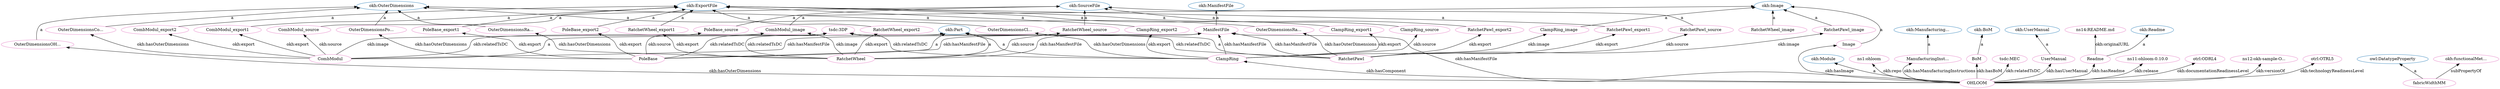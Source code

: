 digraph G {
  rankdir=BT
  node[height=.3]
"https://w3id.org/oseg/ont/osh/okh#OuterDimensions" [fillcolor="#1f77b4" color="#1f77b4" label="okh:OuterDimensions"]
"https://w3id.org/oseg/ont/osh/okh#ManufacturingInstructions" [fillcolor="#1f77b4" color="#1f77b4" label="okh:Manufacturing..."]
"https://w3id.org/oseg/ont/osh/okh#BoM" [fillcolor="#1f77b4" color="#1f77b4" label="okh:BoM"]
"https://w3id.org/oseg/ont/osh/okh#Part" [fillcolor="#1f77b4" color="#1f77b4" label="okh:Part"]
"https://w3id.org/oseg/ont/osh/okh#SourceFile" [fillcolor="#1f77b4" color="#1f77b4" label="okh:SourceFile"]
"http://www.w3.org/2002/07/owl#DatatypeProperty" [fillcolor="#1f77b4" color="#1f77b4" label="owl:DatatypeProperty"]
"https://w3id.org/oseg/ont/osh/okh#Readme" [fillcolor="#1f77b4" color="#1f77b4" label="okh:Readme"]
"https://w3id.org/oseg/ont/osh/okh#ExportFile" [fillcolor="#1f77b4" color="#1f77b4" label="okh:ExportFile"]
"https://w3id.org/oseg/ont/osh/okh#UserManual" [fillcolor="#1f77b4" color="#1f77b4" label="okh:UserManual"]
"https://w3id.org/oseg/ont/osh/okh#Module" [fillcolor="#1f77b4" color="#1f77b4" label="okh:Module"]
"https://w3id.org/oseg/ont/osh/okh#Image" [fillcolor="#1f77b4" color="#1f77b4" label="okh:Image"]
"https://w3id.org/oseg/ont/osh/okh#ManifestFile" [fillcolor="#1f77b4" color="#1f77b4" label="okh:ManifestFile"]
"https://github.com/OPEN-NEXT/OKH-LOSH/raw/master/sample_data/okh-sample-OHLOOM.ttl#OuterDimensionsClampRing" [fillcolor="#e377c2" color="#e377c2" label="OuterDimensionsCl..."]
"https://github.com/OPEN-NEXT/OKH-LOSH/raw/master/sample_data/okh-sample-OHLOOM.ttl#CombModul_export2" [fillcolor="#e377c2" color="#e377c2" label="CombModul_export2"]
"https://gitlab.com/OSEGermany/ohloom" [fillcolor="#e377c2" color="#e377c2" label="ns1:ohloom"]
"https://github.com/OPEN-NEXT/OKH-LOSH/raw/master/sample_data/okh-sample-OHLOOM.ttl#CombModul_image" [fillcolor="#e377c2" color="#e377c2" label="CombModul_image"]
"https://github.com/OPEN-NEXT/OKH-LOSH/raw/master/sample_data/okh-sample-OHLOOM.ttl#ClampRing_source" [fillcolor="#e377c2" color="#e377c2" label="ClampRing_source"]
"https://github.com/OPEN-NEXT/OKH-LOSH/raw/master/sample_data/okh-sample-OHLOOM.ttl#OuterDimensionsCombModul" [fillcolor="#e377c2" color="#e377c2" label="OuterDimensionsCo..."]
"https://github.com/OPEN-NEXT/OKH-LOSH/raw/master/sample_data/okh-sample-OHLOOM.ttl#ClampRing" [fillcolor="#e377c2" color="#e377c2" label="ClampRing"]
"https://github.com/OPEN-NEXT/OKH-LOSH/raw/master/sample_data/okh-sample-OHLOOM.ttl#ManifestFile" [fillcolor="#e377c2" color="#e377c2" label="ManifestFile"]
"https://github.com/OPEN-NEXT/OKH-LOSH/raw/master/sample_data/okh-sample-OHLOOM.ttl#RatchetPawl_export1" [fillcolor="#e377c2" color="#e377c2" label="RatchetPawl_export1"]
"https://github.com/OPEN-NEXT/OKH-LOSH/raw/master/sample_data/okh-sample-OHLOOM.ttl#CombModul_export1" [fillcolor="#e377c2" color="#e377c2" label="CombModul_export1"]
"https://github.com/OPEN-NEXT/OKH-LOSH/raw/master/sample_data/okh-sample-OHLOOM.ttl#OuterDimensionsOHLOOM" [fillcolor="#e377c2" color="#e377c2" label="OuterDimensionsOH..."]
"https://github.com/OPEN-NEXT/OKH-LOSH/raw/master/sample_data/okh-sample-OHLOOM.ttl#RatchetWheel_source" [fillcolor="#e377c2" color="#e377c2" label="RatchetWheel_source"]
"https://github.com/OPEN-NEXT/OKH-LOSH/raw/master/sample_data/okh-sample-OHLOOM.ttl#OuterDimensionsPoleBase" [fillcolor="#e377c2" color="#e377c2" label="OuterDimensionsPo..."]
"https://github.com/OPEN-NEXT/OKH-LOSH/raw/master/sample_data/okh-sample-OHLOOM.ttl#CombModul" [fillcolor="#e377c2" color="#e377c2" label="CombModul"]
"https://w3id.org/oseg/ont/osh/okh#functionalMetadata" [fillcolor="#e377c2" color="#e377c2" label="okh:functionalMet..."]
"https://github.com/OPEN-NEXT/OKH-LOSH/raw/master/sample_data/okh-sample-OHLOOM.ttl#ClampRing_image" [fillcolor="#e377c2" color="#e377c2" label="ClampRing_image"]
"https://github.com/OPEN-NEXT/OKH-LOSH/raw/master/sample_data/okh-sample-OHLOOM.ttl#RatchetPawl_export2" [fillcolor="#e377c2" color="#e377c2" label="RatchetPawl_export2"]
"https://github.com/OPEN-NEXT/OKH-LOSH/raw/master/sample_data/okh-sample-OHLOOM.ttl#RatchetPawl_image" [fillcolor="#e377c2" color="#e377c2" label="RatchetPawl_image"]
"https://github.com/OPEN-NEXT/OKH-LOSH/raw/master/sample_data/okh-sample-OHLOOM.ttl#ManufacturingInstructions" [fillcolor="#e377c2" color="#e377c2" label="ManufacturingInst..."]
"https://github.com/OPEN-NEXT/OKH-LOSH/raw/master/sample_data/okh-sample-OHLOOM.ttl#RatchetWheel_export1" [fillcolor="#e377c2" color="#e377c2" label="RatchetWheel_export1"]
"https://github.com/OPEN-NEXT/OKH-LOSH/raw/master/sample_data/okh-sample-OHLOOM.ttl#RatchetPawl_source" [fillcolor="#e377c2" color="#e377c2" label="RatchetPawl_source"]
"https://github.com/OPEN-NEXT/OKH-LOSH/raw/master/sample_data/okh-sample-OHLOOM.ttl#Image" [fillcolor="#e377c2" color="#e377c2" label="Image"]
"https://github.com/OPEN-NEXT/OKH-LOSH/raw/master/sample_data/okh-sample-OHLOOM.ttl#RatchetWheel" [fillcolor="#e377c2" color="#e377c2" label="RatchetWheel"]
"https://w3id.org/oseg/ont/osh/tsdc/core#3DP" [fillcolor="#e377c2" color="#e377c2" label="tsdc:3DP"]
"https://github.com/OPEN-NEXT/OKH-LOSH/raw/master/sample_data/okh-sample-OHLOOM.ttl#BoM" [fillcolor="#e377c2" color="#e377c2" label="BoM"]
"https://w3id.org/oseg/ont/osh/tsdc/core#MEC" [fillcolor="#e377c2" color="#e377c2" label="tsdc:MEC"]
"https://github.com/OPEN-NEXT/OKH-LOSH/raw/master/sample_data/okh-sample-OHLOOM.ttl#RatchetWheel_image" [fillcolor="#e377c2" color="#e377c2" label="RatchetWheel_image"]
"https://github.com/OPEN-NEXT/OKH-LOSH/raw/master/sample_data/okh-sample-OHLOOM.ttl#PoleBase_export1" [fillcolor="#e377c2" color="#e377c2" label="PoleBase_export1"]
"https://github.com/OPEN-NEXT/OKH-LOSH/raw/master/sample_data/okh-sample-OHLOOM.ttl#ClampRing_export1" [fillcolor="#e377c2" color="#e377c2" label="ClampRing_export1"]
"https://github.com/OPEN-NEXT/OKH-LOSH/raw/master/sample_data/okh-sample-OHLOOM.ttl#UserManual" [fillcolor="#e377c2" color="#e377c2" label="UserManual"]
"https://github.com/OPEN-NEXT/OKH-LOSH/raw/master/sample_data/okh-sample-OHLOOM.ttl#fabricWidthMM" [fillcolor="#e377c2" color="#e377c2" label="fabricWidthMM"]
"https://github.com/OPEN-NEXT/OKH-LOSH/raw/master/sample_data/okh-sample-OHLOOM.ttl#OuterDimensionsRatchetPawl" [fillcolor="#e377c2" color="#e377c2" label="OuterDimensionsRa..."]
"https://github.com/OPEN-NEXT/OKH-LOSH/raw/master/sample_data/okh-sample-OHLOOM.ttl#Readme" [fillcolor="#e377c2" color="#e377c2" label="Readme"]
"https://github.com/OPEN-NEXT/OKH-LOSH/raw/master/sample_data/okh-sample-OHLOOM.ttl#RatchetPawl" [fillcolor="#e377c2" color="#e377c2" label="RatchetPawl"]
"https://github.com/OPEN-NEXT/OKH-LOSH/raw/master/sample_data/okh-sample-OHLOOM.ttl#ClampRing_export2" [fillcolor="#e377c2" color="#e377c2" label="ClampRing_export2"]
"https://github.com/OPEN-NEXT/OKH-LOSH/raw/master/sample_data/okh-sample-OHLOOM.ttl#CombModul_source" [fillcolor="#e377c2" color="#e377c2" label="CombModul_source"]
"https://github.com/OPEN-NEXT/OKH-LOSH/raw/master/sample_data/okh-sample-OHLOOM.ttl#PoleBase_export2" [fillcolor="#e377c2" color="#e377c2" label="PoleBase_export2"]
"https://gitlab.com/OSEGermany/ohloom/-/tags/ohloom-0.10.0" [fillcolor="#e377c2" color="#e377c2" label="ns11:ohloom-0.10.0"]
"https://github.com/OPEN-NEXT/OKH-LOSH/raw/master/sample_data/okh-sample-OHLOOM.ttl#RatchetWheel_export2" [fillcolor="#e377c2" color="#e377c2" label="RatchetWheel_export2"]
"https://github.com/OPEN-NEXT/OKH-LOSH/raw/master/sample_data/okh-sample-OHLOOM.ttl#OuterDimensionsRatchetWheel" [fillcolor="#e377c2" color="#e377c2" label="OuterDimensionsRa..."]
"https://github.com/OPEN-NEXT/OKH-LOSH/raw/master/sample_data/okh-sample-OHLOOM.ttl#OHLOOM" [fillcolor="#e377c2" color="#e377c2" label="OHLOOM"]
"https://w3id.org/oseg/ont/osh/otrl#ODRL4" [fillcolor="#e377c2" color="#e377c2" label="otrl:ODRL4"]
"https://github.com/OPEN-NEXT/OKH-LOSH/raw/master/sample_data/okh-sample-OHLOOM.ttl" [fillcolor="#e377c2" color="#e377c2" label="ns12:okh-sample-O..."]
"https://github.com/OPEN-NEXT/OKH-LOSH/raw/master/sample_data/okh-sample-OHLOOM.ttl#PoleBase" [fillcolor="#e377c2" color="#e377c2" label="PoleBase"]
"https://github.com/OPEN-NEXT/OKH-LOSH/raw/master/sample_data/okh-sample-OHLOOM.ttl#PoleBase_source" [fillcolor="#e377c2" color="#e377c2" label="PoleBase_source"]
"https://gitlab.com/OSEGermany/ohloom/-/raw/master/README.md" [fillcolor="#e377c2" color="#e377c2" label="ns14:README.md"]
"https://w3id.org/oseg/ont/osh/otrl#OTRL5" [fillcolor="#e377c2" color="#e377c2" label="otrl:OTRL5"]
  "https://github.com/OPEN-NEXT/OKH-LOSH/raw/master/sample_data/okh-sample-OHLOOM.ttl#ClampRing" -> "https://github.com/OPEN-NEXT/OKH-LOSH/raw/master/sample_data/okh-sample-OHLOOM.ttl#OuterDimensionsClampRing" [label="okh:hasOuterDimensions"]
  "https://github.com/OPEN-NEXT/OKH-LOSH/raw/master/sample_data/okh-sample-OHLOOM.ttl#CombModul" -> "https://github.com/OPEN-NEXT/OKH-LOSH/raw/master/sample_data/okh-sample-OHLOOM.ttl#CombModul_export2" [label="okh:export"]
  "https://github.com/OPEN-NEXT/OKH-LOSH/raw/master/sample_data/okh-sample-OHLOOM.ttl#RatchetWheel" -> "https://github.com/OPEN-NEXT/OKH-LOSH/raw/master/sample_data/okh-sample-OHLOOM.ttl#CombModul_image" [label="okh:image"]
  "https://github.com/OPEN-NEXT/OKH-LOSH/raw/master/sample_data/okh-sample-OHLOOM.ttl#OHLOOM" -> "https://gitlab.com/OSEGermany/ohloom" [label="okh:repo"]
  "https://github.com/OPEN-NEXT/OKH-LOSH/raw/master/sample_data/okh-sample-OHLOOM.ttl#ClampRing" -> "https://github.com/OPEN-NEXT/OKH-LOSH/raw/master/sample_data/okh-sample-OHLOOM.ttl#ClampRing_source" [label="okh:source"]
  "https://github.com/OPEN-NEXT/OKH-LOSH/raw/master/sample_data/okh-sample-OHLOOM.ttl#CombModul" -> "https://github.com/OPEN-NEXT/OKH-LOSH/raw/master/sample_data/okh-sample-OHLOOM.ttl#OuterDimensionsCombModul" [label="okh:hasOuterDimensions"]
  "https://github.com/OPEN-NEXT/OKH-LOSH/raw/master/sample_data/okh-sample-OHLOOM.ttl#ClampRing" -> "https://w3id.org/oseg/ont/osh/okh#Part" [label="a"]
  "https://github.com/OPEN-NEXT/OKH-LOSH/raw/master/sample_data/okh-sample-OHLOOM.ttl#OHLOOM" -> "https://github.com/OPEN-NEXT/OKH-LOSH/raw/master/sample_data/okh-sample-OHLOOM.ttl#ManifestFile" [label="okh:hasManifestFile"]
  "https://github.com/OPEN-NEXT/OKH-LOSH/raw/master/sample_data/okh-sample-OHLOOM.ttl#RatchetPawl" -> "https://github.com/OPEN-NEXT/OKH-LOSH/raw/master/sample_data/okh-sample-OHLOOM.ttl#RatchetPawl_export1" [label="okh:export"]
  "https://github.com/OPEN-NEXT/OKH-LOSH/raw/master/sample_data/okh-sample-OHLOOM.ttl#CombModul_export1" -> "https://w3id.org/oseg/ont/osh/okh#ExportFile" [label="a"]
  "https://github.com/OPEN-NEXT/OKH-LOSH/raw/master/sample_data/okh-sample-OHLOOM.ttl#OuterDimensionsClampRing" -> "https://w3id.org/oseg/ont/osh/okh#OuterDimensions" [label="a"]
  "https://github.com/OPEN-NEXT/OKH-LOSH/raw/master/sample_data/okh-sample-OHLOOM.ttl#RatchetWheel" -> "https://github.com/OPEN-NEXT/OKH-LOSH/raw/master/sample_data/okh-sample-OHLOOM.ttl#RatchetWheel_source" [label="okh:source"]
  "https://github.com/OPEN-NEXT/OKH-LOSH/raw/master/sample_data/okh-sample-OHLOOM.ttl#OHLOOM" -> "https://github.com/OPEN-NEXT/OKH-LOSH/raw/master/sample_data/okh-sample-OHLOOM.ttl#OuterDimensionsOHLOOM" [label="okh:hasOuterDimensions"]
  "https://github.com/OPEN-NEXT/OKH-LOSH/raw/master/sample_data/okh-sample-OHLOOM.ttl#PoleBase" -> "https://github.com/OPEN-NEXT/OKH-LOSH/raw/master/sample_data/okh-sample-OHLOOM.ttl#OuterDimensionsPoleBase" [label="okh:hasOuterDimensions"]
  "https://github.com/OPEN-NEXT/OKH-LOSH/raw/master/sample_data/okh-sample-OHLOOM.ttl#CombModul" -> "https://w3id.org/oseg/ont/osh/okh#Part" [label="a"]
  "https://github.com/OPEN-NEXT/OKH-LOSH/raw/master/sample_data/okh-sample-OHLOOM.ttl#fabricWidthMM" -> "https://w3id.org/oseg/ont/osh/okh#functionalMetadata" [label="subPropertyOf"]
  "https://github.com/OPEN-NEXT/OKH-LOSH/raw/master/sample_data/okh-sample-OHLOOM.ttl#CombModul" -> "https://github.com/OPEN-NEXT/OKH-LOSH/raw/master/sample_data/okh-sample-OHLOOM.ttl#ManifestFile" [label="okh:hasManifestFile"]
  "https://github.com/OPEN-NEXT/OKH-LOSH/raw/master/sample_data/okh-sample-OHLOOM.ttl#CombModul" -> "https://github.com/OPEN-NEXT/OKH-LOSH/raw/master/sample_data/okh-sample-OHLOOM.ttl#CombModul_image" [label="okh:image"]
  "https://github.com/OPEN-NEXT/OKH-LOSH/raw/master/sample_data/okh-sample-OHLOOM.ttl#ClampRing_image" -> "https://w3id.org/oseg/ont/osh/okh#Image" [label="a"]
  "https://github.com/OPEN-NEXT/OKH-LOSH/raw/master/sample_data/okh-sample-OHLOOM.ttl#RatchetPawl" -> "https://github.com/OPEN-NEXT/OKH-LOSH/raw/master/sample_data/okh-sample-OHLOOM.ttl#RatchetPawl_export2" [label="okh:export"]
  "https://github.com/OPEN-NEXT/OKH-LOSH/raw/master/sample_data/okh-sample-OHLOOM.ttl#RatchetPawl_export1" -> "https://w3id.org/oseg/ont/osh/okh#ExportFile" [label="a"]
  "https://github.com/OPEN-NEXT/OKH-LOSH/raw/master/sample_data/okh-sample-OHLOOM.ttl#OuterDimensionsCombModul" -> "https://w3id.org/oseg/ont/osh/okh#OuterDimensions" [label="a"]
  "https://github.com/OPEN-NEXT/OKH-LOSH/raw/master/sample_data/okh-sample-OHLOOM.ttl#RatchetPawl" -> "https://github.com/OPEN-NEXT/OKH-LOSH/raw/master/sample_data/okh-sample-OHLOOM.ttl#RatchetPawl_image" [label="okh:image"]
  "https://github.com/OPEN-NEXT/OKH-LOSH/raw/master/sample_data/okh-sample-OHLOOM.ttl#OHLOOM" -> "https://github.com/OPEN-NEXT/OKH-LOSH/raw/master/sample_data/okh-sample-OHLOOM.ttl#ManufacturingInstructions" [label="okh:hasManufacturingInstructions"]
  "https://github.com/OPEN-NEXT/OKH-LOSH/raw/master/sample_data/okh-sample-OHLOOM.ttl#RatchetPawl_export2" -> "https://w3id.org/oseg/ont/osh/okh#ExportFile" [label="a"]
  "https://github.com/OPEN-NEXT/OKH-LOSH/raw/master/sample_data/okh-sample-OHLOOM.ttl#RatchetWheel" -> "https://github.com/OPEN-NEXT/OKH-LOSH/raw/master/sample_data/okh-sample-OHLOOM.ttl#RatchetWheel_export1" [label="okh:export"]
  "https://github.com/OPEN-NEXT/OKH-LOSH/raw/master/sample_data/okh-sample-OHLOOM.ttl#RatchetPawl" -> "https://github.com/OPEN-NEXT/OKH-LOSH/raw/master/sample_data/okh-sample-OHLOOM.ttl#ManifestFile" [label="okh:hasManifestFile"]
  "https://github.com/OPEN-NEXT/OKH-LOSH/raw/master/sample_data/okh-sample-OHLOOM.ttl#RatchetPawl_source" -> "https://w3id.org/oseg/ont/osh/okh#SourceFile" [label="a"]
  "https://github.com/OPEN-NEXT/OKH-LOSH/raw/master/sample_data/okh-sample-OHLOOM.ttl#Image" -> "https://w3id.org/oseg/ont/osh/okh#Image" [label="a"]
  "https://github.com/OPEN-NEXT/OKH-LOSH/raw/master/sample_data/okh-sample-OHLOOM.ttl#ManufacturingInstructions" -> "https://w3id.org/oseg/ont/osh/okh#ManufacturingInstructions" [label="a"]
  "https://github.com/OPEN-NEXT/OKH-LOSH/raw/master/sample_data/okh-sample-OHLOOM.ttl#CombModul" -> "https://github.com/OPEN-NEXT/OKH-LOSH/raw/master/sample_data/okh-sample-OHLOOM.ttl#CombModul_export1" [label="okh:export"]
  "https://github.com/OPEN-NEXT/OKH-LOSH/raw/master/sample_data/okh-sample-OHLOOM.ttl#RatchetWheel" -> "https://w3id.org/oseg/ont/osh/okh#Part" [label="a"]
  "https://github.com/OPEN-NEXT/OKH-LOSH/raw/master/sample_data/okh-sample-OHLOOM.ttl#PoleBase" -> "https://w3id.org/oseg/ont/osh/tsdc/core#3DP" [label="okh:relatedTsDC"]
  "https://github.com/OPEN-NEXT/OKH-LOSH/raw/master/sample_data/okh-sample-OHLOOM.ttl#RatchetWheel" -> "https://github.com/OPEN-NEXT/OKH-LOSH/raw/master/sample_data/okh-sample-OHLOOM.ttl#ManifestFile" [label="okh:hasManifestFile"]
  "https://github.com/OPEN-NEXT/OKH-LOSH/raw/master/sample_data/okh-sample-OHLOOM.ttl#BoM" -> "https://w3id.org/oseg/ont/osh/okh#BoM" [label="a"]
  "https://github.com/OPEN-NEXT/OKH-LOSH/raw/master/sample_data/okh-sample-OHLOOM.ttl#OHLOOM" -> "https://w3id.org/oseg/ont/osh/tsdc/core#MEC" [label="okh:relatedTsDC"]
  "https://github.com/OPEN-NEXT/OKH-LOSH/raw/master/sample_data/okh-sample-OHLOOM.ttl#ClampRing" -> "https://w3id.org/oseg/ont/osh/tsdc/core#3DP" [label="okh:relatedTsDC"]
  "https://github.com/OPEN-NEXT/OKH-LOSH/raw/master/sample_data/okh-sample-OHLOOM.ttl#RatchetWheel_image" -> "https://w3id.org/oseg/ont/osh/okh#Image" [label="a"]
  "https://github.com/OPEN-NEXT/OKH-LOSH/raw/master/sample_data/okh-sample-OHLOOM.ttl#PoleBase" -> "https://github.com/OPEN-NEXT/OKH-LOSH/raw/master/sample_data/okh-sample-OHLOOM.ttl#PoleBase_export1" [label="okh:export"]
  "https://github.com/OPEN-NEXT/OKH-LOSH/raw/master/sample_data/okh-sample-OHLOOM.ttl#CombModul_export2" -> "https://w3id.org/oseg/ont/osh/okh#ExportFile" [label="a"]
  "https://github.com/OPEN-NEXT/OKH-LOSH/raw/master/sample_data/okh-sample-OHLOOM.ttl#ClampRing_export1" -> "https://w3id.org/oseg/ont/osh/okh#ExportFile" [label="a"]
  "https://github.com/OPEN-NEXT/OKH-LOSH/raw/master/sample_data/okh-sample-OHLOOM.ttl#UserManual" -> "https://w3id.org/oseg/ont/osh/okh#UserManual" [label="a"]
  "https://github.com/OPEN-NEXT/OKH-LOSH/raw/master/sample_data/okh-sample-OHLOOM.ttl#CombModul" -> "https://w3id.org/oseg/ont/osh/tsdc/core#3DP" [label="okh:relatedTsDC"]
  "https://github.com/OPEN-NEXT/OKH-LOSH/raw/master/sample_data/okh-sample-OHLOOM.ttl#fabricWidthMM" -> "http://www.w3.org/2002/07/owl#DatatypeProperty" [label="a"]
  "https://github.com/OPEN-NEXT/OKH-LOSH/raw/master/sample_data/okh-sample-OHLOOM.ttl#RatchetPawl" -> "https://github.com/OPEN-NEXT/OKH-LOSH/raw/master/sample_data/okh-sample-OHLOOM.ttl#OuterDimensionsRatchetPawl" [label="okh:hasOuterDimensions"]
  "https://github.com/OPEN-NEXT/OKH-LOSH/raw/master/sample_data/okh-sample-OHLOOM.ttl#OHLOOM" -> "https://github.com/OPEN-NEXT/OKH-LOSH/raw/master/sample_data/okh-sample-OHLOOM.ttl#Readme" [label="okh:hasReadme"]
  "https://github.com/OPEN-NEXT/OKH-LOSH/raw/master/sample_data/okh-sample-OHLOOM.ttl#ManifestFile" -> "https://w3id.org/oseg/ont/osh/okh#ManifestFile" [label="a"]
  "https://github.com/OPEN-NEXT/OKH-LOSH/raw/master/sample_data/okh-sample-OHLOOM.ttl#OHLOOM" -> "https://github.com/OPEN-NEXT/OKH-LOSH/raw/master/sample_data/okh-sample-OHLOOM.ttl#Image" [label="okh:hasImage"]
  "https://github.com/OPEN-NEXT/OKH-LOSH/raw/master/sample_data/okh-sample-OHLOOM.ttl#RatchetPawl" -> "https://w3id.org/oseg/ont/osh/okh#Part" [label="a"]
  "https://github.com/OPEN-NEXT/OKH-LOSH/raw/master/sample_data/okh-sample-OHLOOM.ttl#OuterDimensionsRatchetPawl" -> "https://w3id.org/oseg/ont/osh/okh#OuterDimensions" [label="a"]
  "https://github.com/OPEN-NEXT/OKH-LOSH/raw/master/sample_data/okh-sample-OHLOOM.ttl#ClampRing" -> "https://github.com/OPEN-NEXT/OKH-LOSH/raw/master/sample_data/okh-sample-OHLOOM.ttl#ClampRing_export2" [label="okh:export"]
  "https://github.com/OPEN-NEXT/OKH-LOSH/raw/master/sample_data/okh-sample-OHLOOM.ttl#ClampRing_source" -> "https://w3id.org/oseg/ont/osh/okh#SourceFile" [label="a"]
  "https://github.com/OPEN-NEXT/OKH-LOSH/raw/master/sample_data/okh-sample-OHLOOM.ttl#CombModul" -> "https://github.com/OPEN-NEXT/OKH-LOSH/raw/master/sample_data/okh-sample-OHLOOM.ttl#CombModul_source" [label="okh:source"]
  "https://github.com/OPEN-NEXT/OKH-LOSH/raw/master/sample_data/okh-sample-OHLOOM.ttl#PoleBase_export2" -> "https://w3id.org/oseg/ont/osh/okh#ExportFile" [label="a"]
  "https://github.com/OPEN-NEXT/OKH-LOSH/raw/master/sample_data/okh-sample-OHLOOM.ttl#OHLOOM" -> "https://gitlab.com/OSEGermany/ohloom/-/tags/ohloom-0.10.0" [label="okh:release"]
  "https://github.com/OPEN-NEXT/OKH-LOSH/raw/master/sample_data/okh-sample-OHLOOM.ttl#ClampRing_export2" -> "https://w3id.org/oseg/ont/osh/okh#ExportFile" [label="a"]
  "https://github.com/OPEN-NEXT/OKH-LOSH/raw/master/sample_data/okh-sample-OHLOOM.ttl#RatchetWheel" -> "https://w3id.org/oseg/ont/osh/tsdc/core#3DP" [label="okh:relatedTsDC"]
  "https://github.com/OPEN-NEXT/OKH-LOSH/raw/master/sample_data/okh-sample-OHLOOM.ttl#Readme" -> "https://w3id.org/oseg/ont/osh/okh#Readme" [label="a"]
  "https://github.com/OPEN-NEXT/OKH-LOSH/raw/master/sample_data/okh-sample-OHLOOM.ttl#OuterDimensionsOHLOOM" -> "https://w3id.org/oseg/ont/osh/okh#OuterDimensions" [label="a"]
  "https://github.com/OPEN-NEXT/OKH-LOSH/raw/master/sample_data/okh-sample-OHLOOM.ttl#RatchetWheel_export2" -> "https://w3id.org/oseg/ont/osh/okh#ExportFile" [label="a"]
  "https://github.com/OPEN-NEXT/OKH-LOSH/raw/master/sample_data/okh-sample-OHLOOM.ttl#OuterDimensionsRatchetWheel" -> "https://w3id.org/oseg/ont/osh/okh#OuterDimensions" [label="a"]
  "https://github.com/OPEN-NEXT/OKH-LOSH/raw/master/sample_data/okh-sample-OHLOOM.ttl#OHLOOM" -> "https://w3id.org/oseg/ont/osh/okh#Module" [label="a"]
  "https://github.com/OPEN-NEXT/OKH-LOSH/raw/master/sample_data/okh-sample-OHLOOM.ttl#ClampRing" -> "https://github.com/OPEN-NEXT/OKH-LOSH/raw/master/sample_data/okh-sample-OHLOOM.ttl#ClampRing_image" [label="okh:image"]
  "https://github.com/OPEN-NEXT/OKH-LOSH/raw/master/sample_data/okh-sample-OHLOOM.ttl#OHLOOM" -> "https://w3id.org/oseg/ont/osh/otrl#ODRL4" [label="okh:documentationReadinessLevel"]
  "https://github.com/OPEN-NEXT/OKH-LOSH/raw/master/sample_data/okh-sample-OHLOOM.ttl#OHLOOM" -> "https://github.com/OPEN-NEXT/OKH-LOSH/raw/master/sample_data/okh-sample-OHLOOM.ttl" [label="okh:versionOf"]
  "https://github.com/OPEN-NEXT/OKH-LOSH/raw/master/sample_data/okh-sample-OHLOOM.ttl#OHLOOM" -> "https://github.com/OPEN-NEXT/OKH-LOSH/raw/master/sample_data/okh-sample-OHLOOM.ttl#BoM" [label="okh:hasBoM"]
  "https://github.com/OPEN-NEXT/OKH-LOSH/raw/master/sample_data/okh-sample-OHLOOM.ttl#RatchetWheel" -> "https://github.com/OPEN-NEXT/OKH-LOSH/raw/master/sample_data/okh-sample-OHLOOM.ttl#RatchetWheel_export2" [label="okh:export"]
  "https://github.com/OPEN-NEXT/OKH-LOSH/raw/master/sample_data/okh-sample-OHLOOM.ttl#OHLOOM" -> "https://github.com/OPEN-NEXT/OKH-LOSH/raw/master/sample_data/okh-sample-OHLOOM.ttl#UserManual" [label="okh:hasUserManual"]
  "https://github.com/OPEN-NEXT/OKH-LOSH/raw/master/sample_data/okh-sample-OHLOOM.ttl#PoleBase" -> "https://w3id.org/oseg/ont/osh/okh#Part" [label="a"]
  "https://github.com/OPEN-NEXT/OKH-LOSH/raw/master/sample_data/okh-sample-OHLOOM.ttl#RatchetPawl" -> "https://w3id.org/oseg/ont/osh/tsdc/core#3DP" [label="okh:relatedTsDC"]
  "https://github.com/OPEN-NEXT/OKH-LOSH/raw/master/sample_data/okh-sample-OHLOOM.ttl#CombModul_source" -> "https://w3id.org/oseg/ont/osh/okh#SourceFile" [label="a"]
  "https://github.com/OPEN-NEXT/OKH-LOSH/raw/master/sample_data/okh-sample-OHLOOM.ttl#OHLOOM" -> "https://github.com/OPEN-NEXT/OKH-LOSH/raw/master/sample_data/okh-sample-OHLOOM.ttl#ClampRing" [label="okh:hasComponent"]
  "https://github.com/OPEN-NEXT/OKH-LOSH/raw/master/sample_data/okh-sample-OHLOOM.ttl#RatchetPawl" -> "https://github.com/OPEN-NEXT/OKH-LOSH/raw/master/sample_data/okh-sample-OHLOOM.ttl#RatchetPawl_source" [label="okh:source"]
  "https://github.com/OPEN-NEXT/OKH-LOSH/raw/master/sample_data/okh-sample-OHLOOM.ttl#PoleBase" -> "https://github.com/OPEN-NEXT/OKH-LOSH/raw/master/sample_data/okh-sample-OHLOOM.ttl#PoleBase_source" [label="okh:source"]
  "https://github.com/OPEN-NEXT/OKH-LOSH/raw/master/sample_data/okh-sample-OHLOOM.ttl#RatchetPawl_image" -> "https://w3id.org/oseg/ont/osh/okh#Image" [label="a"]
  "https://github.com/OPEN-NEXT/OKH-LOSH/raw/master/sample_data/okh-sample-OHLOOM.ttl#PoleBase" -> "https://github.com/OPEN-NEXT/OKH-LOSH/raw/master/sample_data/okh-sample-OHLOOM.ttl#PoleBase_export2" [label="okh:export"]
  "https://github.com/OPEN-NEXT/OKH-LOSH/raw/master/sample_data/okh-sample-OHLOOM.ttl#ClampRing" -> "https://github.com/OPEN-NEXT/OKH-LOSH/raw/master/sample_data/okh-sample-OHLOOM.ttl#ClampRing_export1" [label="okh:export"]
  "https://github.com/OPEN-NEXT/OKH-LOSH/raw/master/sample_data/okh-sample-OHLOOM.ttl#PoleBase_source" -> "https://w3id.org/oseg/ont/osh/okh#SourceFile" [label="a"]
  "https://github.com/OPEN-NEXT/OKH-LOSH/raw/master/sample_data/okh-sample-OHLOOM.ttl#OuterDimensionsPoleBase" -> "https://w3id.org/oseg/ont/osh/okh#OuterDimensions" [label="a"]
  "https://github.com/OPEN-NEXT/OKH-LOSH/raw/master/sample_data/okh-sample-OHLOOM.ttl#RatchetWheel_source" -> "https://w3id.org/oseg/ont/osh/okh#SourceFile" [label="a"]
  "https://github.com/OPEN-NEXT/OKH-LOSH/raw/master/sample_data/okh-sample-OHLOOM.ttl#Readme" -> "https://gitlab.com/OSEGermany/ohloom/-/raw/master/README.md" [label="okh:originalURL"]
  "https://github.com/OPEN-NEXT/OKH-LOSH/raw/master/sample_data/okh-sample-OHLOOM.ttl#RatchetWheel" -> "https://github.com/OPEN-NEXT/OKH-LOSH/raw/master/sample_data/okh-sample-OHLOOM.ttl#OuterDimensionsRatchetWheel" [label="okh:hasOuterDimensions"]
  "https://github.com/OPEN-NEXT/OKH-LOSH/raw/master/sample_data/okh-sample-OHLOOM.ttl#OHLOOM" -> "https://w3id.org/oseg/ont/osh/otrl#OTRL5" [label="okh:technologyReadinessLevel"]
  "https://github.com/OPEN-NEXT/OKH-LOSH/raw/master/sample_data/okh-sample-OHLOOM.ttl#PoleBase_export1" -> "https://w3id.org/oseg/ont/osh/okh#ExportFile" [label="a"]
  "https://github.com/OPEN-NEXT/OKH-LOSH/raw/master/sample_data/okh-sample-OHLOOM.ttl#ClampRing" -> "https://github.com/OPEN-NEXT/OKH-LOSH/raw/master/sample_data/okh-sample-OHLOOM.ttl#ManifestFile" [label="okh:hasManifestFile"]
  "https://github.com/OPEN-NEXT/OKH-LOSH/raw/master/sample_data/okh-sample-OHLOOM.ttl#PoleBase" -> "https://github.com/OPEN-NEXT/OKH-LOSH/raw/master/sample_data/okh-sample-OHLOOM.ttl#ManifestFile" [label="okh:hasManifestFile"]
  "https://github.com/OPEN-NEXT/OKH-LOSH/raw/master/sample_data/okh-sample-OHLOOM.ttl#RatchetWheel_export1" -> "https://w3id.org/oseg/ont/osh/okh#ExportFile" [label="a"]
  "https://github.com/OPEN-NEXT/OKH-LOSH/raw/master/sample_data/okh-sample-OHLOOM.ttl#CombModul_image" -> "https://w3id.org/oseg/ont/osh/okh#Image" [label="a"]
}
